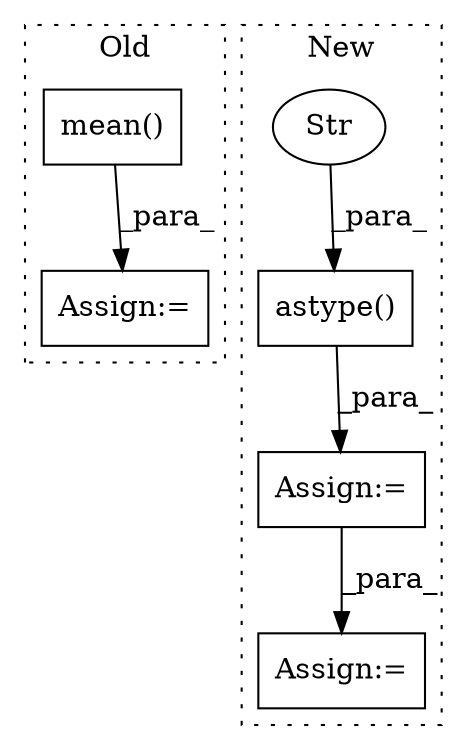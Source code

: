 digraph G {
subgraph cluster0 {
1 [label="mean()" a="75" s="506" l="57" shape="box"];
3 [label="Assign:=" a="68" s="503" l="3" shape="box"];
label = "Old";
style="dotted";
}
subgraph cluster1 {
2 [label="astype()" a="75" s="566,608" l="30,1" shape="box"];
4 [label="Assign:=" a="68" s="616" l="3" shape="box"];
5 [label="Str" a="66" s="596" l="12" shape="ellipse"];
6 [label="Assign:=" a="68" s="563" l="3" shape="box"];
label = "New";
style="dotted";
}
1 -> 3 [label="_para_"];
2 -> 6 [label="_para_"];
5 -> 2 [label="_para_"];
6 -> 4 [label="_para_"];
}